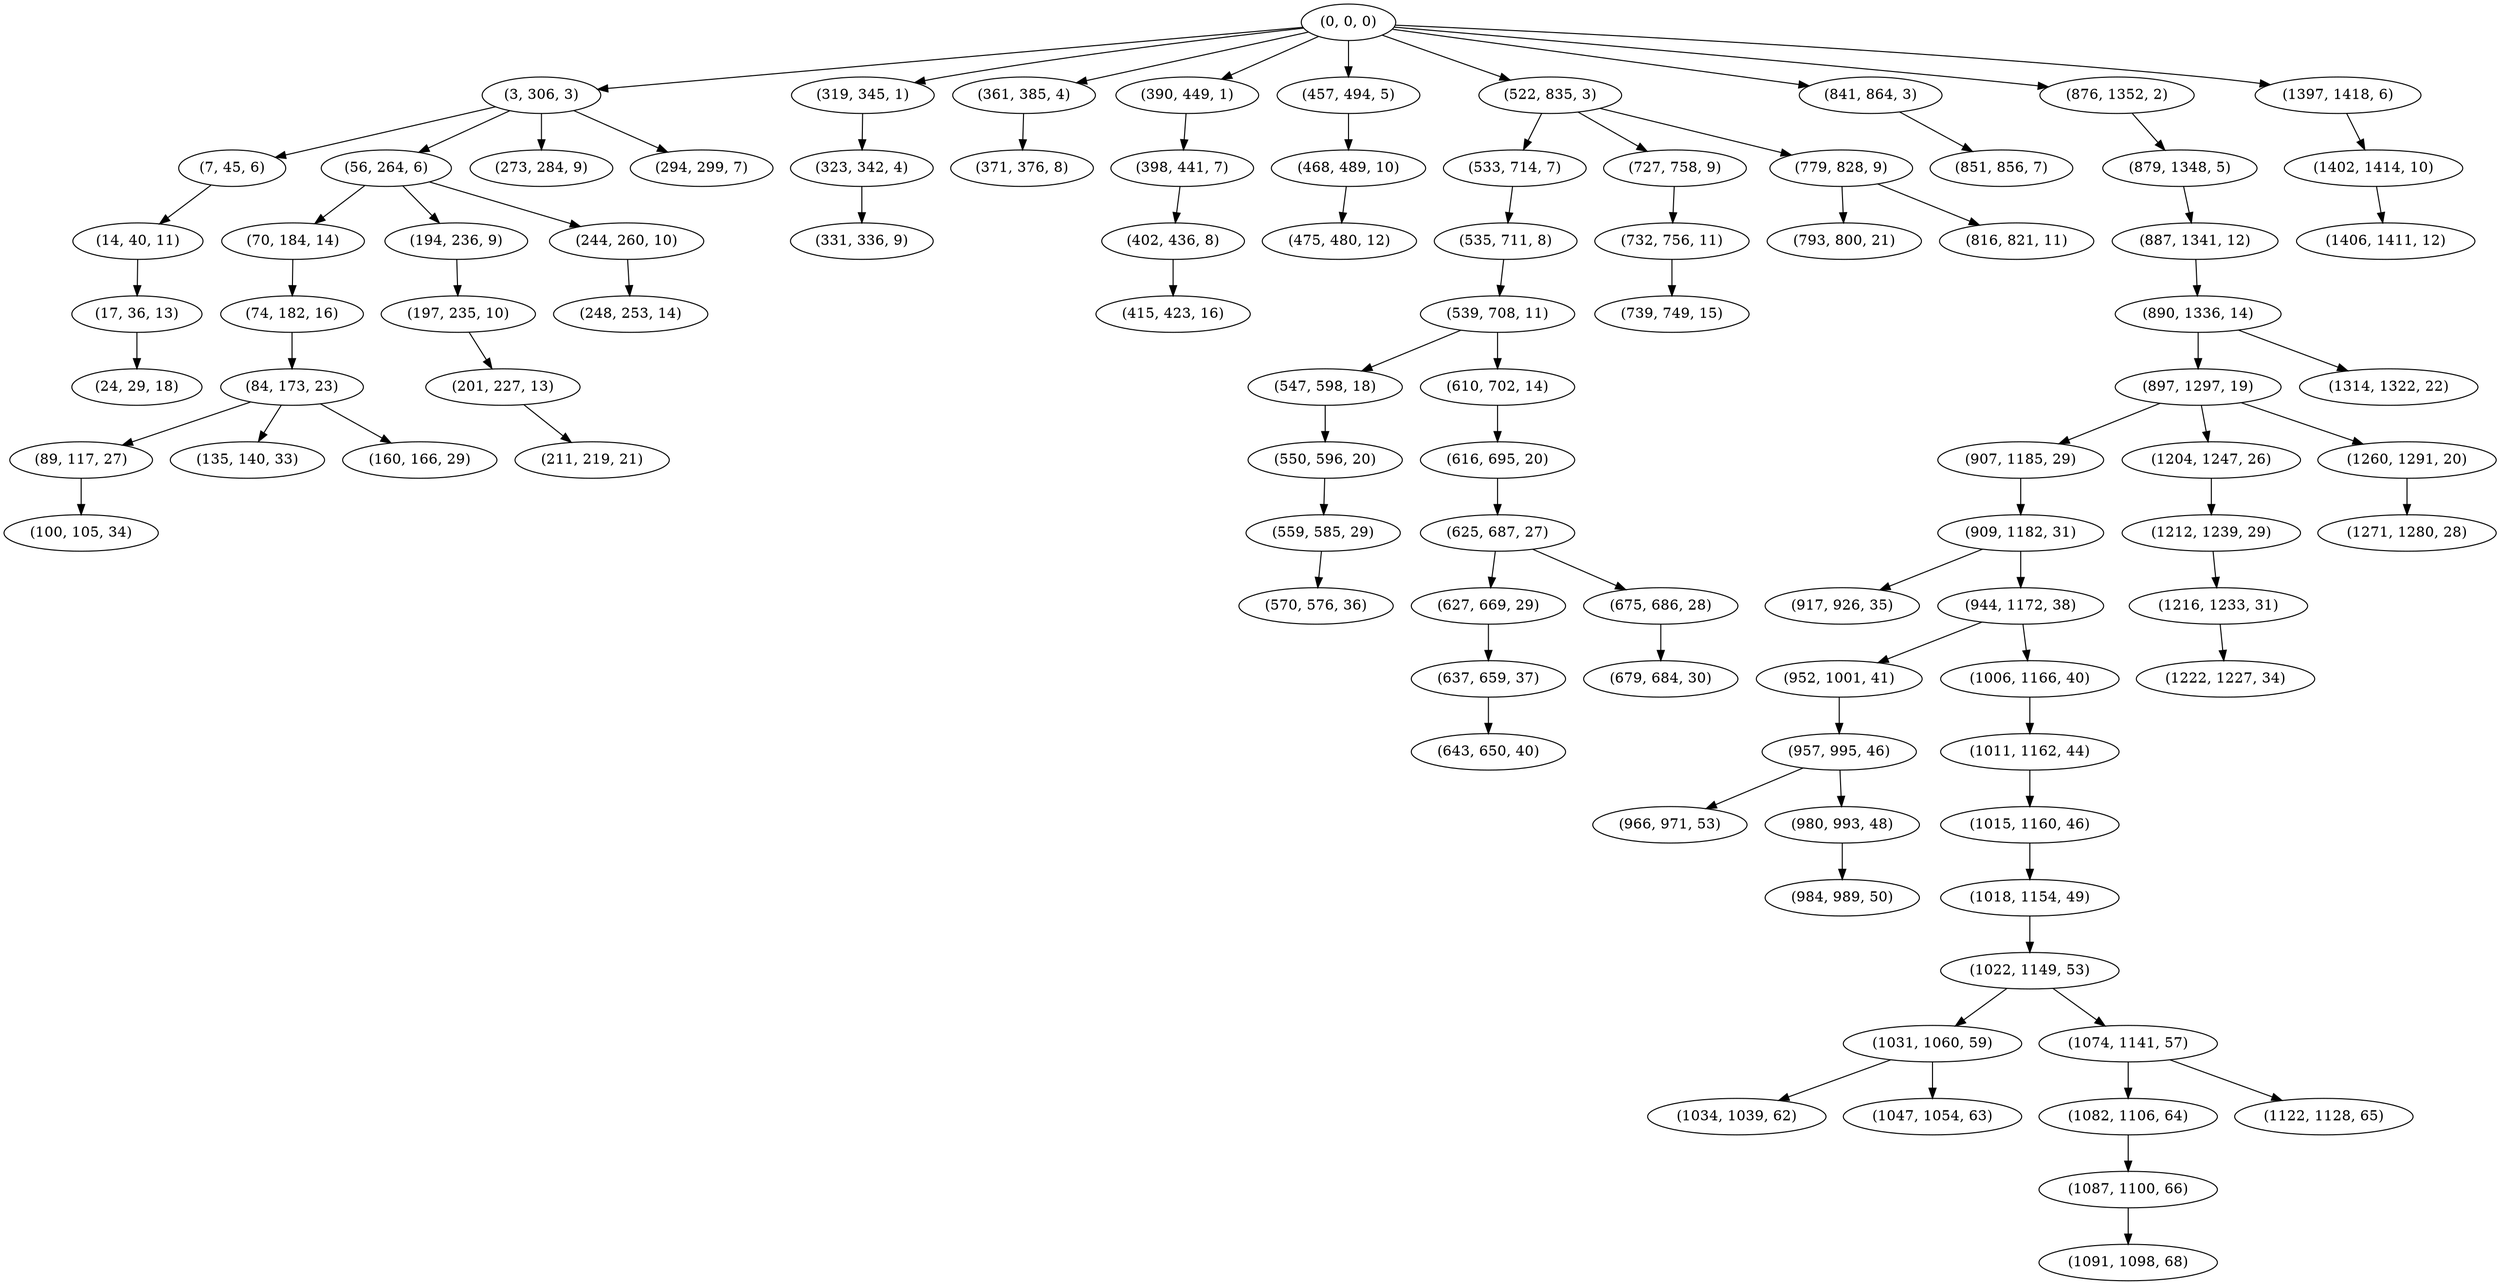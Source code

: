 digraph tree {
    "(0, 0, 0)";
    "(3, 306, 3)";
    "(7, 45, 6)";
    "(14, 40, 11)";
    "(17, 36, 13)";
    "(24, 29, 18)";
    "(56, 264, 6)";
    "(70, 184, 14)";
    "(74, 182, 16)";
    "(84, 173, 23)";
    "(89, 117, 27)";
    "(100, 105, 34)";
    "(135, 140, 33)";
    "(160, 166, 29)";
    "(194, 236, 9)";
    "(197, 235, 10)";
    "(201, 227, 13)";
    "(211, 219, 21)";
    "(244, 260, 10)";
    "(248, 253, 14)";
    "(273, 284, 9)";
    "(294, 299, 7)";
    "(319, 345, 1)";
    "(323, 342, 4)";
    "(331, 336, 9)";
    "(361, 385, 4)";
    "(371, 376, 8)";
    "(390, 449, 1)";
    "(398, 441, 7)";
    "(402, 436, 8)";
    "(415, 423, 16)";
    "(457, 494, 5)";
    "(468, 489, 10)";
    "(475, 480, 12)";
    "(522, 835, 3)";
    "(533, 714, 7)";
    "(535, 711, 8)";
    "(539, 708, 11)";
    "(547, 598, 18)";
    "(550, 596, 20)";
    "(559, 585, 29)";
    "(570, 576, 36)";
    "(610, 702, 14)";
    "(616, 695, 20)";
    "(625, 687, 27)";
    "(627, 669, 29)";
    "(637, 659, 37)";
    "(643, 650, 40)";
    "(675, 686, 28)";
    "(679, 684, 30)";
    "(727, 758, 9)";
    "(732, 756, 11)";
    "(739, 749, 15)";
    "(779, 828, 9)";
    "(793, 800, 21)";
    "(816, 821, 11)";
    "(841, 864, 3)";
    "(851, 856, 7)";
    "(876, 1352, 2)";
    "(879, 1348, 5)";
    "(887, 1341, 12)";
    "(890, 1336, 14)";
    "(897, 1297, 19)";
    "(907, 1185, 29)";
    "(909, 1182, 31)";
    "(917, 926, 35)";
    "(944, 1172, 38)";
    "(952, 1001, 41)";
    "(957, 995, 46)";
    "(966, 971, 53)";
    "(980, 993, 48)";
    "(984, 989, 50)";
    "(1006, 1166, 40)";
    "(1011, 1162, 44)";
    "(1015, 1160, 46)";
    "(1018, 1154, 49)";
    "(1022, 1149, 53)";
    "(1031, 1060, 59)";
    "(1034, 1039, 62)";
    "(1047, 1054, 63)";
    "(1074, 1141, 57)";
    "(1082, 1106, 64)";
    "(1087, 1100, 66)";
    "(1091, 1098, 68)";
    "(1122, 1128, 65)";
    "(1204, 1247, 26)";
    "(1212, 1239, 29)";
    "(1216, 1233, 31)";
    "(1222, 1227, 34)";
    "(1260, 1291, 20)";
    "(1271, 1280, 28)";
    "(1314, 1322, 22)";
    "(1397, 1418, 6)";
    "(1402, 1414, 10)";
    "(1406, 1411, 12)";
    "(0, 0, 0)" -> "(3, 306, 3)";
    "(0, 0, 0)" -> "(319, 345, 1)";
    "(0, 0, 0)" -> "(361, 385, 4)";
    "(0, 0, 0)" -> "(390, 449, 1)";
    "(0, 0, 0)" -> "(457, 494, 5)";
    "(0, 0, 0)" -> "(522, 835, 3)";
    "(0, 0, 0)" -> "(841, 864, 3)";
    "(0, 0, 0)" -> "(876, 1352, 2)";
    "(0, 0, 0)" -> "(1397, 1418, 6)";
    "(3, 306, 3)" -> "(7, 45, 6)";
    "(3, 306, 3)" -> "(56, 264, 6)";
    "(3, 306, 3)" -> "(273, 284, 9)";
    "(3, 306, 3)" -> "(294, 299, 7)";
    "(7, 45, 6)" -> "(14, 40, 11)";
    "(14, 40, 11)" -> "(17, 36, 13)";
    "(17, 36, 13)" -> "(24, 29, 18)";
    "(56, 264, 6)" -> "(70, 184, 14)";
    "(56, 264, 6)" -> "(194, 236, 9)";
    "(56, 264, 6)" -> "(244, 260, 10)";
    "(70, 184, 14)" -> "(74, 182, 16)";
    "(74, 182, 16)" -> "(84, 173, 23)";
    "(84, 173, 23)" -> "(89, 117, 27)";
    "(84, 173, 23)" -> "(135, 140, 33)";
    "(84, 173, 23)" -> "(160, 166, 29)";
    "(89, 117, 27)" -> "(100, 105, 34)";
    "(194, 236, 9)" -> "(197, 235, 10)";
    "(197, 235, 10)" -> "(201, 227, 13)";
    "(201, 227, 13)" -> "(211, 219, 21)";
    "(244, 260, 10)" -> "(248, 253, 14)";
    "(319, 345, 1)" -> "(323, 342, 4)";
    "(323, 342, 4)" -> "(331, 336, 9)";
    "(361, 385, 4)" -> "(371, 376, 8)";
    "(390, 449, 1)" -> "(398, 441, 7)";
    "(398, 441, 7)" -> "(402, 436, 8)";
    "(402, 436, 8)" -> "(415, 423, 16)";
    "(457, 494, 5)" -> "(468, 489, 10)";
    "(468, 489, 10)" -> "(475, 480, 12)";
    "(522, 835, 3)" -> "(533, 714, 7)";
    "(522, 835, 3)" -> "(727, 758, 9)";
    "(522, 835, 3)" -> "(779, 828, 9)";
    "(533, 714, 7)" -> "(535, 711, 8)";
    "(535, 711, 8)" -> "(539, 708, 11)";
    "(539, 708, 11)" -> "(547, 598, 18)";
    "(539, 708, 11)" -> "(610, 702, 14)";
    "(547, 598, 18)" -> "(550, 596, 20)";
    "(550, 596, 20)" -> "(559, 585, 29)";
    "(559, 585, 29)" -> "(570, 576, 36)";
    "(610, 702, 14)" -> "(616, 695, 20)";
    "(616, 695, 20)" -> "(625, 687, 27)";
    "(625, 687, 27)" -> "(627, 669, 29)";
    "(625, 687, 27)" -> "(675, 686, 28)";
    "(627, 669, 29)" -> "(637, 659, 37)";
    "(637, 659, 37)" -> "(643, 650, 40)";
    "(675, 686, 28)" -> "(679, 684, 30)";
    "(727, 758, 9)" -> "(732, 756, 11)";
    "(732, 756, 11)" -> "(739, 749, 15)";
    "(779, 828, 9)" -> "(793, 800, 21)";
    "(779, 828, 9)" -> "(816, 821, 11)";
    "(841, 864, 3)" -> "(851, 856, 7)";
    "(876, 1352, 2)" -> "(879, 1348, 5)";
    "(879, 1348, 5)" -> "(887, 1341, 12)";
    "(887, 1341, 12)" -> "(890, 1336, 14)";
    "(890, 1336, 14)" -> "(897, 1297, 19)";
    "(890, 1336, 14)" -> "(1314, 1322, 22)";
    "(897, 1297, 19)" -> "(907, 1185, 29)";
    "(897, 1297, 19)" -> "(1204, 1247, 26)";
    "(897, 1297, 19)" -> "(1260, 1291, 20)";
    "(907, 1185, 29)" -> "(909, 1182, 31)";
    "(909, 1182, 31)" -> "(917, 926, 35)";
    "(909, 1182, 31)" -> "(944, 1172, 38)";
    "(944, 1172, 38)" -> "(952, 1001, 41)";
    "(944, 1172, 38)" -> "(1006, 1166, 40)";
    "(952, 1001, 41)" -> "(957, 995, 46)";
    "(957, 995, 46)" -> "(966, 971, 53)";
    "(957, 995, 46)" -> "(980, 993, 48)";
    "(980, 993, 48)" -> "(984, 989, 50)";
    "(1006, 1166, 40)" -> "(1011, 1162, 44)";
    "(1011, 1162, 44)" -> "(1015, 1160, 46)";
    "(1015, 1160, 46)" -> "(1018, 1154, 49)";
    "(1018, 1154, 49)" -> "(1022, 1149, 53)";
    "(1022, 1149, 53)" -> "(1031, 1060, 59)";
    "(1022, 1149, 53)" -> "(1074, 1141, 57)";
    "(1031, 1060, 59)" -> "(1034, 1039, 62)";
    "(1031, 1060, 59)" -> "(1047, 1054, 63)";
    "(1074, 1141, 57)" -> "(1082, 1106, 64)";
    "(1074, 1141, 57)" -> "(1122, 1128, 65)";
    "(1082, 1106, 64)" -> "(1087, 1100, 66)";
    "(1087, 1100, 66)" -> "(1091, 1098, 68)";
    "(1204, 1247, 26)" -> "(1212, 1239, 29)";
    "(1212, 1239, 29)" -> "(1216, 1233, 31)";
    "(1216, 1233, 31)" -> "(1222, 1227, 34)";
    "(1260, 1291, 20)" -> "(1271, 1280, 28)";
    "(1397, 1418, 6)" -> "(1402, 1414, 10)";
    "(1402, 1414, 10)" -> "(1406, 1411, 12)";
}
